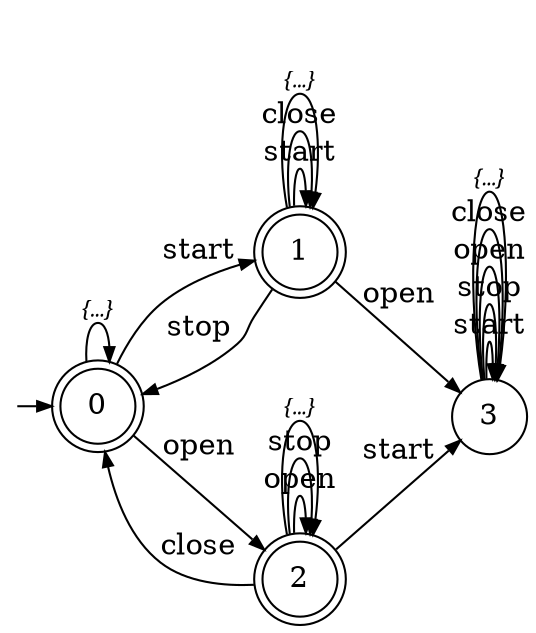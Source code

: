 digraph G {
  graph [pack=true rankdir=LR ranksep=0 margin=0];
  node [shape=circle color=black width=0.5 height=0.5 fixedsize=true]
  edge [arrowsize=0.7]

  zz [label="" color="white" fillcolor="white" shape="circle" style="filled" 
      width=0.05 height=0.05 fixedsize=true ];
  zz -> 0 [label=""];

  0 [shape="doublecircle"];
  1 [shape="doublecircle"];
  2 [shape="doublecircle"];
  3 [shape="circle"];

  0 -> 1 [label="start"];
  1 -> 0 [label="stop"];
  1 -> 1 [label="start"];
  1 -> 1 [label="close"];
  0 -> 2 [label="open"];
  2 -> 0 [label="close"];
  2 -> 2 [label="open"];
  2 -> 2 [label="stop"];
  1 -> 3 [label="open"];
  2 -> 3 [label="start"];
  3 -> 3 [label="start"];
  3 -> 3 [label="stop"];
  3 -> 3 [label="open"];
  3 -> 3 [label="close"];
  0 -> 0 [label="{...}" fontname="italic" fontsize=10];
  1 -> 1 [label="{...}" fontname="italic" fontsize=10];
  2 -> 2 [label="{...}" fontname="italic" fontsize=10];
  3 -> 3 [label="{...}" fontname="italic" fontsize=10];
}
